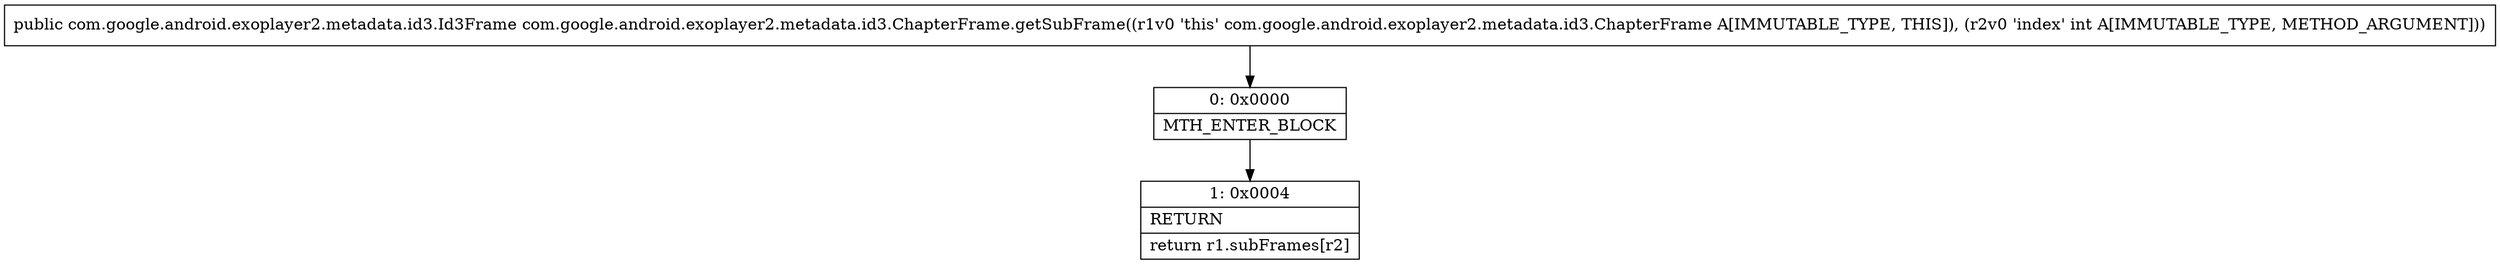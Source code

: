 digraph "CFG forcom.google.android.exoplayer2.metadata.id3.ChapterFrame.getSubFrame(I)Lcom\/google\/android\/exoplayer2\/metadata\/id3\/Id3Frame;" {
Node_0 [shape=record,label="{0\:\ 0x0000|MTH_ENTER_BLOCK\l}"];
Node_1 [shape=record,label="{1\:\ 0x0004|RETURN\l|return r1.subFrames[r2]\l}"];
MethodNode[shape=record,label="{public com.google.android.exoplayer2.metadata.id3.Id3Frame com.google.android.exoplayer2.metadata.id3.ChapterFrame.getSubFrame((r1v0 'this' com.google.android.exoplayer2.metadata.id3.ChapterFrame A[IMMUTABLE_TYPE, THIS]), (r2v0 'index' int A[IMMUTABLE_TYPE, METHOD_ARGUMENT])) }"];
MethodNode -> Node_0;
Node_0 -> Node_1;
}

